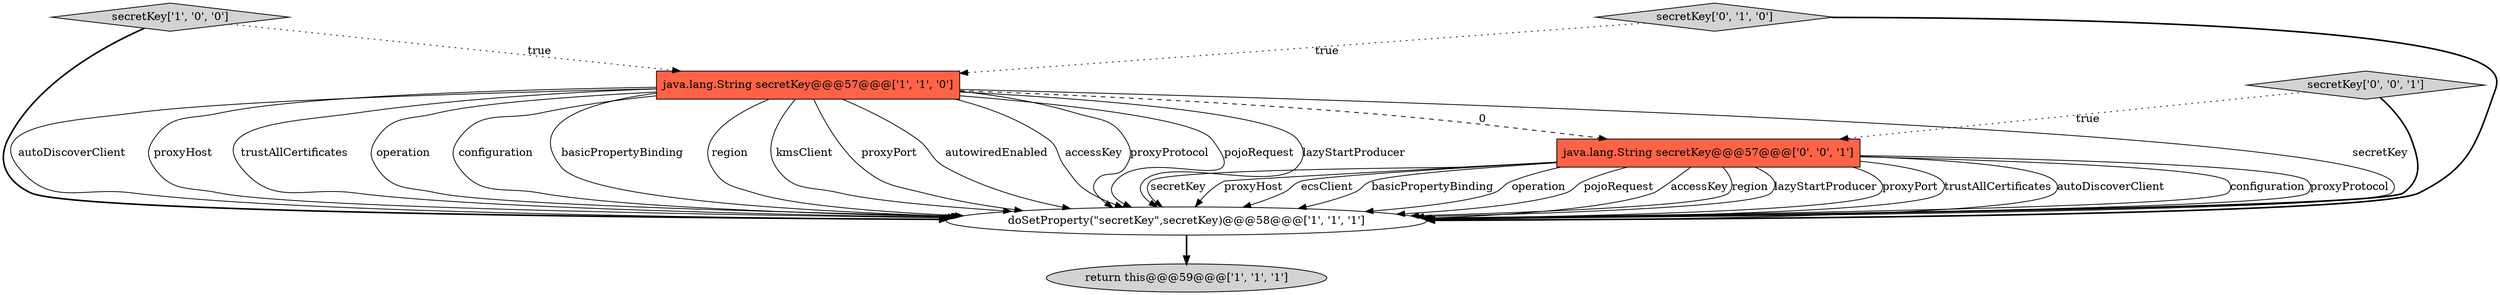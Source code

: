digraph {
2 [style = filled, label = "java.lang.String secretKey@@@57@@@['1', '1', '0']", fillcolor = tomato, shape = box image = "AAA0AAABBB1BBB"];
1 [style = filled, label = "secretKey['1', '0', '0']", fillcolor = lightgray, shape = diamond image = "AAA0AAABBB1BBB"];
5 [style = filled, label = "secretKey['0', '0', '1']", fillcolor = lightgray, shape = diamond image = "AAA0AAABBB3BBB"];
0 [style = filled, label = "doSetProperty(\"secretKey\",secretKey)@@@58@@@['1', '1', '1']", fillcolor = white, shape = ellipse image = "AAA0AAABBB1BBB"];
3 [style = filled, label = "return this@@@59@@@['1', '1', '1']", fillcolor = lightgray, shape = ellipse image = "AAA0AAABBB1BBB"];
6 [style = filled, label = "java.lang.String secretKey@@@57@@@['0', '0', '1']", fillcolor = tomato, shape = box image = "AAA0AAABBB3BBB"];
4 [style = filled, label = "secretKey['0', '1', '0']", fillcolor = lightgray, shape = diamond image = "AAA0AAABBB2BBB"];
6->0 [style = solid, label="configuration"];
0->3 [style = bold, label=""];
6->0 [style = solid, label="proxyProtocol"];
6->0 [style = solid, label="secretKey"];
2->0 [style = solid, label="proxyProtocol"];
6->0 [style = solid, label="proxyHost"];
6->0 [style = solid, label="ecsClient"];
2->0 [style = solid, label="pojoRequest"];
5->6 [style = dotted, label="true"];
2->0 [style = solid, label="lazyStartProducer"];
2->0 [style = solid, label="secretKey"];
6->0 [style = solid, label="basicPropertyBinding"];
2->0 [style = solid, label="autoDiscoverClient"];
1->0 [style = bold, label=""];
2->0 [style = solid, label="proxyHost"];
6->0 [style = solid, label="operation"];
4->0 [style = bold, label=""];
2->0 [style = solid, label="trustAllCertificates"];
2->0 [style = solid, label="operation"];
2->0 [style = solid, label="configuration"];
2->0 [style = solid, label="basicPropertyBinding"];
6->0 [style = solid, label="pojoRequest"];
2->0 [style = solid, label="region"];
6->0 [style = solid, label="accessKey"];
5->0 [style = bold, label=""];
2->0 [style = solid, label="kmsClient"];
6->0 [style = solid, label="region"];
2->6 [style = dashed, label="0"];
6->0 [style = solid, label="lazyStartProducer"];
6->0 [style = solid, label="proxyPort"];
2->0 [style = solid, label="proxyPort"];
2->0 [style = solid, label="autowiredEnabled"];
6->0 [style = solid, label="trustAllCertificates"];
2->0 [style = solid, label="accessKey"];
1->2 [style = dotted, label="true"];
6->0 [style = solid, label="autoDiscoverClient"];
4->2 [style = dotted, label="true"];
}
